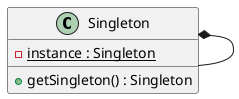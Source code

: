 @startuml
'https://plantuml.com/class-diagram

class Singleton
{
    - {static} instance : Singleton
    +getSingleton() : Singleton
}
Singleton *-- Singleton

@enduml
